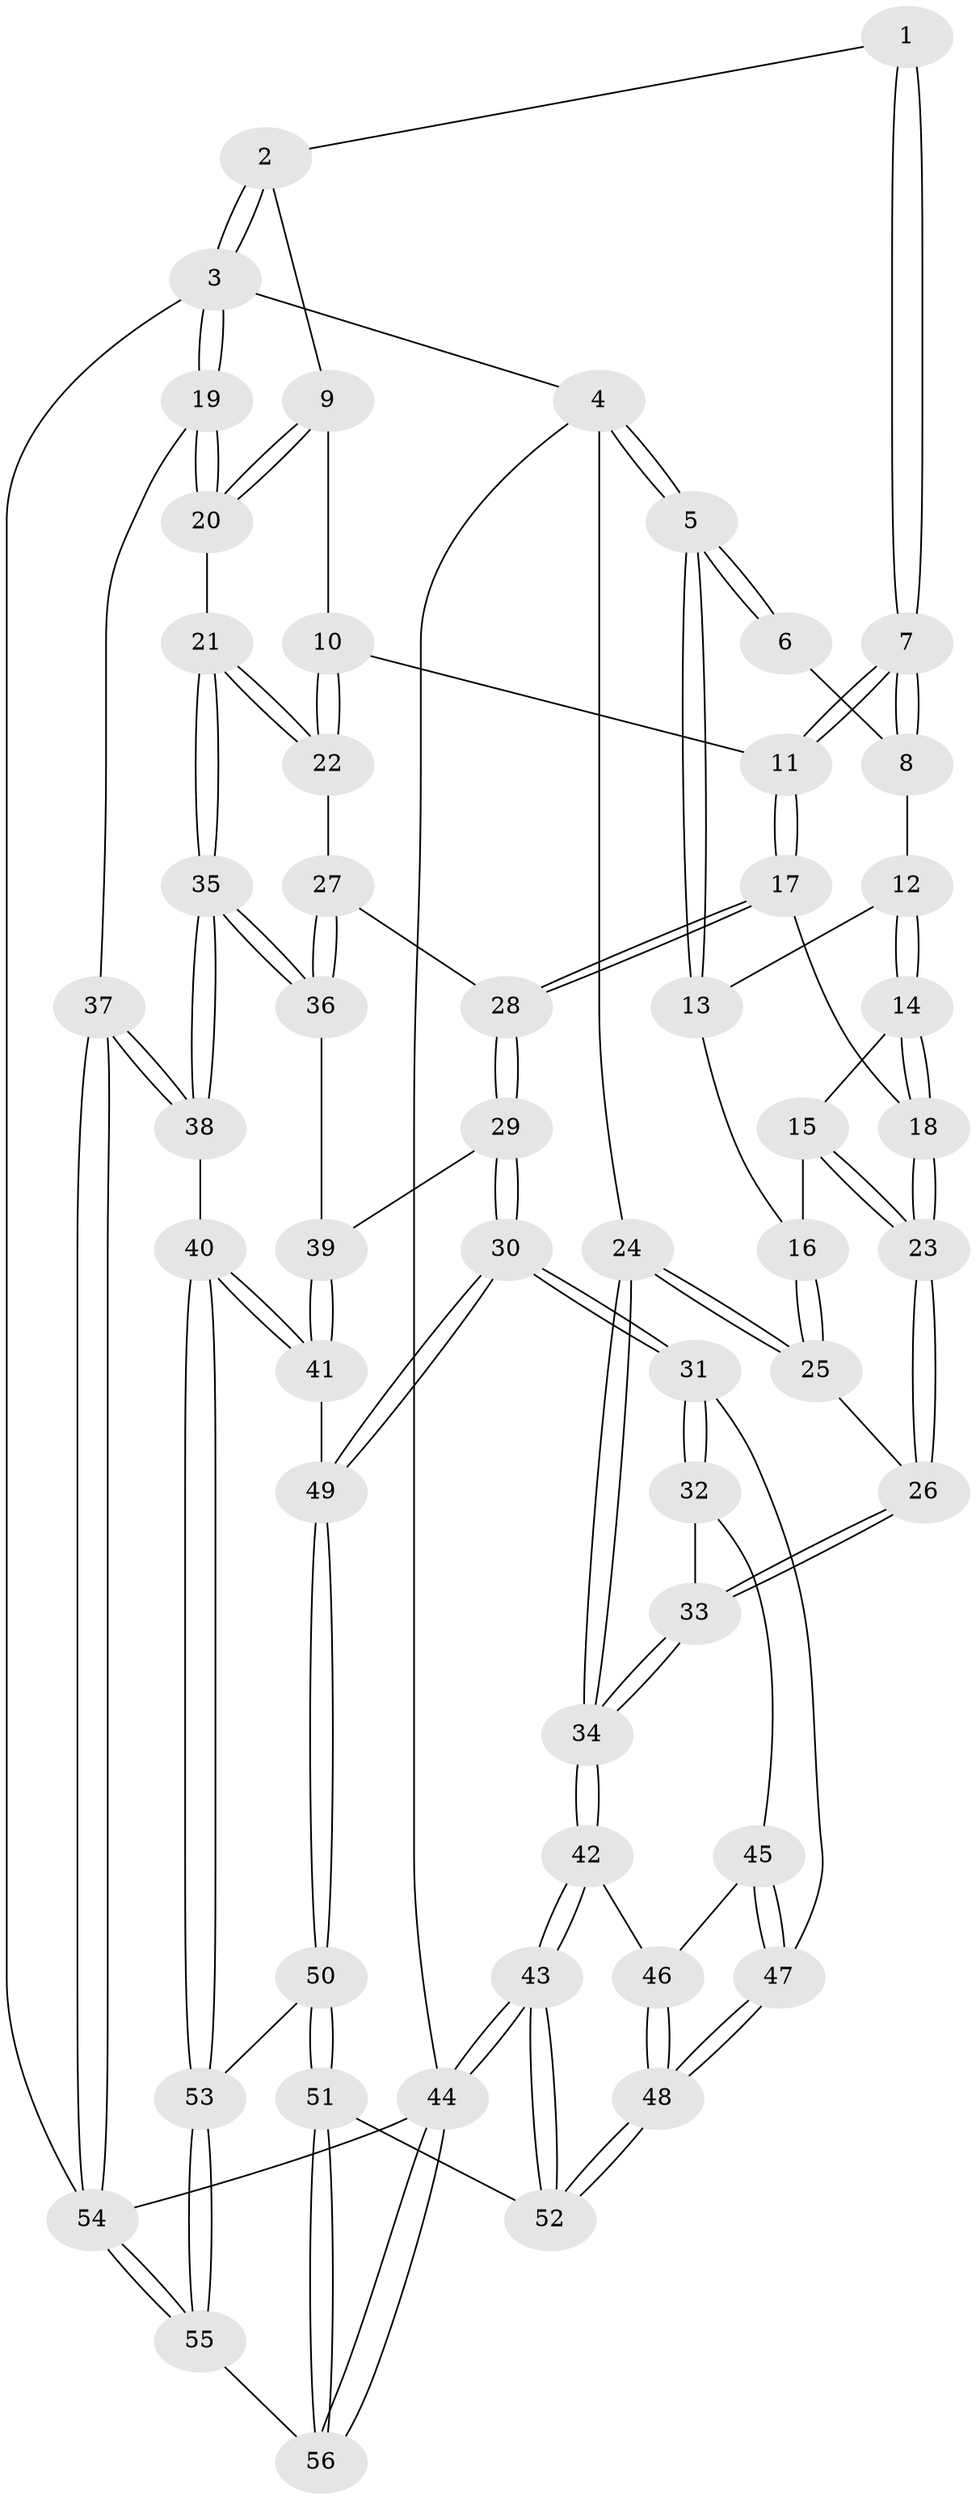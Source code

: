// Generated by graph-tools (version 1.1) at 2025/17/03/09/25 04:17:20]
// undirected, 56 vertices, 137 edges
graph export_dot {
graph [start="1"]
  node [color=gray90,style=filled];
  1 [pos="+0.6560024538349396+0"];
  2 [pos="+0.9101034308966047+0"];
  3 [pos="+1+0"];
  4 [pos="+0+0"];
  5 [pos="+0+0"];
  6 [pos="+0.36381134452088+0"];
  7 [pos="+0.5553143783147694+0.15937042106210877"];
  8 [pos="+0.394869144159059+0.11480224782393465"];
  9 [pos="+0.8024637307608599+0.19280284877334908"];
  10 [pos="+0.7086939437472352+0.2189978551445419"];
  11 [pos="+0.5865379178669485+0.21936644861282006"];
  12 [pos="+0.3041357147391412+0.16892147738764338"];
  13 [pos="+0.2034957879419279+0.12949064498685592"];
  14 [pos="+0.30816402064003384+0.19529977930576148"];
  15 [pos="+0.2526889544679501+0.31357670837508383"];
  16 [pos="+0.15499399911869774+0.3038019388670073"];
  17 [pos="+0.5364000552018703+0.33438218409882015"];
  18 [pos="+0.40240240099445274+0.3164418919760957"];
  19 [pos="+1+0.3645113982305197"];
  20 [pos="+0.9990986612096381+0.36581929273654434"];
  21 [pos="+0.8863709581815027+0.4483640350690242"];
  22 [pos="+0.7454039095649863+0.4363137002109058"];
  23 [pos="+0.29404769649206325+0.4030170838299765"];
  24 [pos="+0+0.4029968292042714"];
  25 [pos="+0.09339590196285805+0.345298185964674"];
  26 [pos="+0.28696600688282925+0.4324713148244682"];
  27 [pos="+0.7056870329608799+0.4481613727868329"];
  28 [pos="+0.5581163311152606+0.4664672664300644"];
  29 [pos="+0.5213503430964688+0.5517527191375371"];
  30 [pos="+0.4531022288517387+0.6181064298801757"];
  31 [pos="+0.42258628604519954+0.609046880255102"];
  32 [pos="+0.33472086789805927+0.5462759223306155"];
  33 [pos="+0.2891244819970875+0.4562470585145501"];
  34 [pos="+0+0.4864307948994012"];
  35 [pos="+0.8322014074183693+0.6256221678568146"];
  36 [pos="+0.7552621324869428+0.6073880709230508"];
  37 [pos="+1+0.9736626519548323"];
  38 [pos="+0.8704333325088317+0.7469730780829174"];
  39 [pos="+0.6703047548145439+0.606091156705535"];
  40 [pos="+0.7625523343232649+0.777794722271413"];
  41 [pos="+0.7126058137899408+0.7471719088993043"];
  42 [pos="+0+0.5554261563261763"];
  43 [pos="+0+0.8026185841598741"];
  44 [pos="+0+1"];
  45 [pos="+0.11376842158259495+0.5974846552189848"];
  46 [pos="+0.08790516528083889+0.5959019238610114"];
  47 [pos="+0.24043363805955723+0.7121150964523049"];
  48 [pos="+0.2000962109168382+0.7761235645672098"];
  49 [pos="+0.4695426435593604+0.6965419347189502"];
  50 [pos="+0.46558133049949013+0.7672373178018204"];
  51 [pos="+0.28691796709505+0.943982792117407"];
  52 [pos="+0.17581971456452586+0.8480912096636483"];
  53 [pos="+0.6274397954280435+0.9466598309655749"];
  54 [pos="+1+1"];
  55 [pos="+0.6700121191508007+1"];
  56 [pos="+0.29990568958641334+1"];
  1 -- 2;
  1 -- 7;
  1 -- 7;
  2 -- 3;
  2 -- 3;
  2 -- 9;
  3 -- 4;
  3 -- 19;
  3 -- 19;
  3 -- 54;
  4 -- 5;
  4 -- 5;
  4 -- 24;
  4 -- 44;
  5 -- 6;
  5 -- 6;
  5 -- 13;
  5 -- 13;
  6 -- 8;
  7 -- 8;
  7 -- 8;
  7 -- 11;
  7 -- 11;
  8 -- 12;
  9 -- 10;
  9 -- 20;
  9 -- 20;
  10 -- 11;
  10 -- 22;
  10 -- 22;
  11 -- 17;
  11 -- 17;
  12 -- 13;
  12 -- 14;
  12 -- 14;
  13 -- 16;
  14 -- 15;
  14 -- 18;
  14 -- 18;
  15 -- 16;
  15 -- 23;
  15 -- 23;
  16 -- 25;
  16 -- 25;
  17 -- 18;
  17 -- 28;
  17 -- 28;
  18 -- 23;
  18 -- 23;
  19 -- 20;
  19 -- 20;
  19 -- 37;
  20 -- 21;
  21 -- 22;
  21 -- 22;
  21 -- 35;
  21 -- 35;
  22 -- 27;
  23 -- 26;
  23 -- 26;
  24 -- 25;
  24 -- 25;
  24 -- 34;
  24 -- 34;
  25 -- 26;
  26 -- 33;
  26 -- 33;
  27 -- 28;
  27 -- 36;
  27 -- 36;
  28 -- 29;
  28 -- 29;
  29 -- 30;
  29 -- 30;
  29 -- 39;
  30 -- 31;
  30 -- 31;
  30 -- 49;
  30 -- 49;
  31 -- 32;
  31 -- 32;
  31 -- 47;
  32 -- 33;
  32 -- 45;
  33 -- 34;
  33 -- 34;
  34 -- 42;
  34 -- 42;
  35 -- 36;
  35 -- 36;
  35 -- 38;
  35 -- 38;
  36 -- 39;
  37 -- 38;
  37 -- 38;
  37 -- 54;
  37 -- 54;
  38 -- 40;
  39 -- 41;
  39 -- 41;
  40 -- 41;
  40 -- 41;
  40 -- 53;
  40 -- 53;
  41 -- 49;
  42 -- 43;
  42 -- 43;
  42 -- 46;
  43 -- 44;
  43 -- 44;
  43 -- 52;
  43 -- 52;
  44 -- 56;
  44 -- 56;
  44 -- 54;
  45 -- 46;
  45 -- 47;
  45 -- 47;
  46 -- 48;
  46 -- 48;
  47 -- 48;
  47 -- 48;
  48 -- 52;
  48 -- 52;
  49 -- 50;
  49 -- 50;
  50 -- 51;
  50 -- 51;
  50 -- 53;
  51 -- 52;
  51 -- 56;
  51 -- 56;
  53 -- 55;
  53 -- 55;
  54 -- 55;
  54 -- 55;
  55 -- 56;
}
